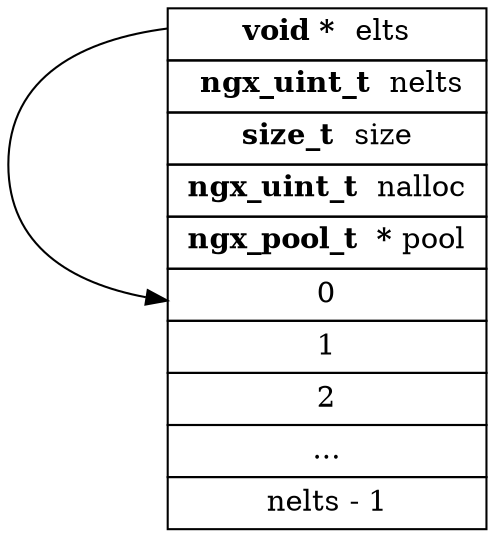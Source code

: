 digraph ngx_array {
    rankdir=LR

    array [
        shape="none"
        margin=0
        label=<<table border='0' cellspacing='0' cellborder='1' cellpadding='4'> 
            <tr> <td port="elts"><b> void * </b> elts </td> </tr>
            <tr> <td port="nelts"><b> ngx_uint_t </b> nelts</td> </tr>
            <tr> <td port="size"><b> size_t </b> size </td> </tr>
            <tr> <td><b> ngx_uint_t </b> nalloc </td> </tr>
            <tr> <td><b> ngx_pool_t  *</b> pool </td> </tr>

            <tr> <td port="elts0"> 0 </td> </tr>
            <tr> <td> 1 </td> </tr>
            <tr> <td> 2 </td> </tr>
            <tr> <td> ... </td> </tr>
            <tr> <td> nelts - 1 </td> </tr>
        </table>>
    ]

    array:elts -> array:elts0
}